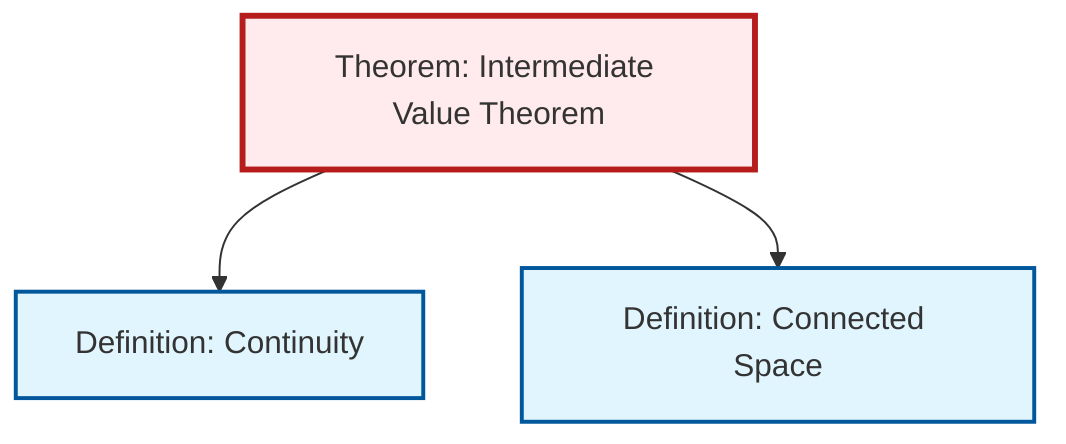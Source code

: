 graph TD
    classDef definition fill:#e1f5fe,stroke:#01579b,stroke-width:2px
    classDef theorem fill:#f3e5f5,stroke:#4a148c,stroke-width:2px
    classDef axiom fill:#fff3e0,stroke:#e65100,stroke-width:2px
    classDef example fill:#e8f5e9,stroke:#1b5e20,stroke-width:2px
    classDef current fill:#ffebee,stroke:#b71c1c,stroke-width:3px
    def-connected["Definition: Connected Space"]:::definition
    thm-intermediate-value["Theorem: Intermediate Value Theorem"]:::theorem
    def-continuity["Definition: Continuity"]:::definition
    thm-intermediate-value --> def-continuity
    thm-intermediate-value --> def-connected
    class thm-intermediate-value current